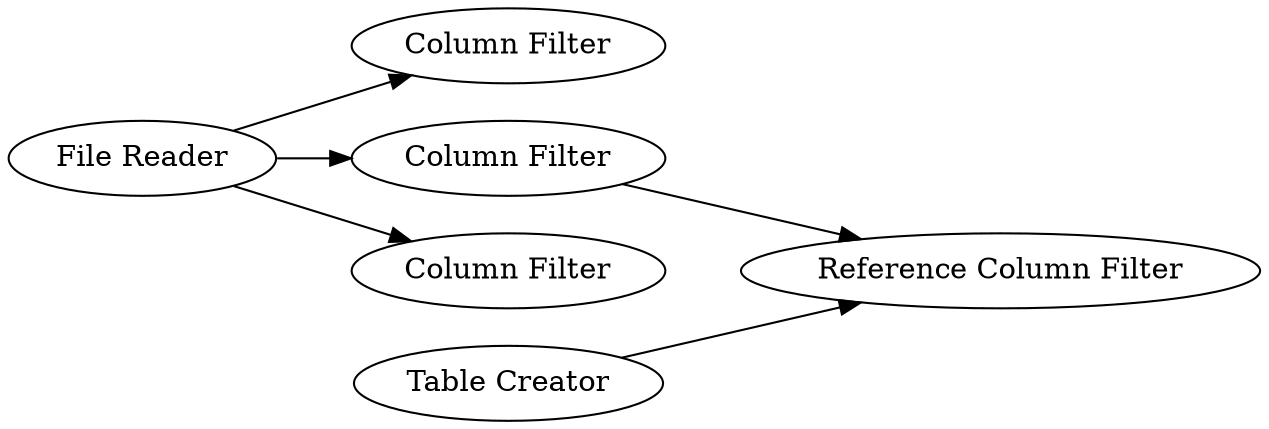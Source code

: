 digraph {
	2 [label="File Reader"]
	3 [label="Column Filter"]
	4 [label="Column Filter"]
	5 [label="Column Filter"]
	6 [label="Reference Column Filter"]
	7 [label="Table Creator"]
	2 -> 3
	2 -> 5
	2 -> 4
	4 -> 6
	7 -> 6
	rankdir=LR
}
